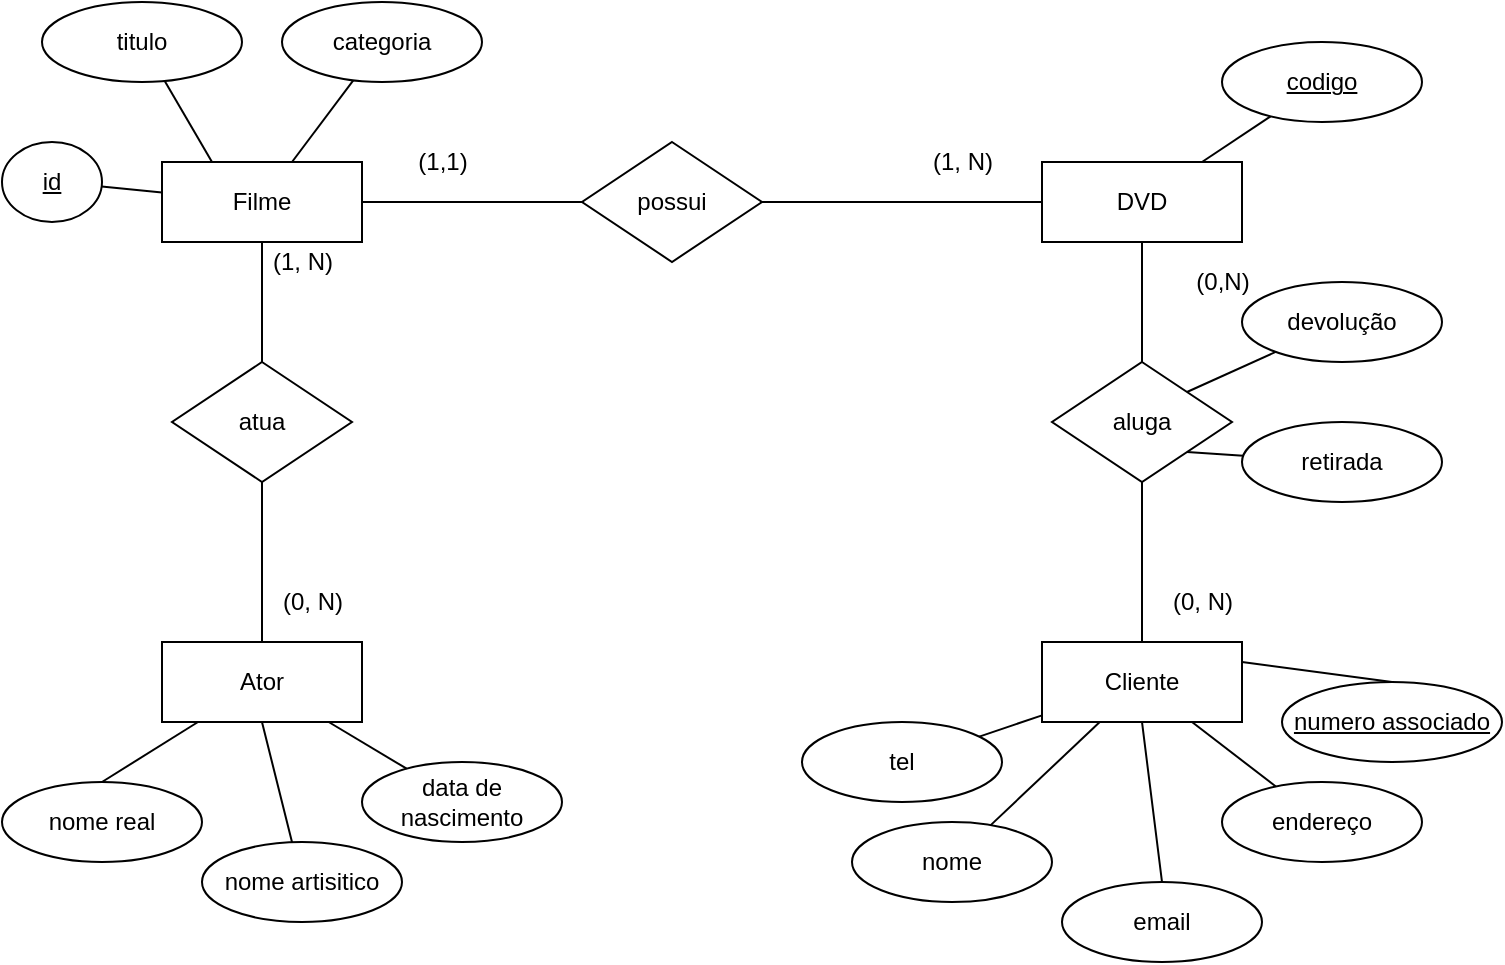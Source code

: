 <mxfile version="13.7.1" type="device"><diagram id="SYCFguNRqb0-5hOYXvLq" name="Page-1"><mxGraphModel dx="752" dy="606" grid="1" gridSize="10" guides="1" tooltips="1" connect="1" arrows="1" fold="1" page="1" pageScale="1" pageWidth="827" pageHeight="1169" math="0" shadow="0"><root><mxCell id="0"/><mxCell id="1" parent="0"/><mxCell id="HovQ4hPCaY2gewWR5eLi-1" value="Filme" style="whiteSpace=wrap;html=1;align=center;" vertex="1" parent="1"><mxGeometry x="80" y="120" width="100" height="40" as="geometry"/></mxCell><mxCell id="HovQ4hPCaY2gewWR5eLi-2" value="nome" style="ellipse;whiteSpace=wrap;html=1;align=center;" vertex="1" parent="1"><mxGeometry x="425" y="450" width="100" height="40" as="geometry"/></mxCell><mxCell id="HovQ4hPCaY2gewWR5eLi-3" value="" style="endArrow=none;html=1;rounded=0;" edge="1" parent="1" source="HovQ4hPCaY2gewWR5eLi-6" target="HovQ4hPCaY2gewWR5eLi-20"><mxGeometry relative="1" as="geometry"><mxPoint x="570" y="50" as="sourcePoint"/><mxPoint x="730" y="50" as="targetPoint"/></mxGeometry></mxCell><mxCell id="HovQ4hPCaY2gewWR5eLi-4" value="Ator" style="whiteSpace=wrap;html=1;align=center;" vertex="1" parent="1"><mxGeometry x="80" y="360" width="100" height="40" as="geometry"/></mxCell><mxCell id="HovQ4hPCaY2gewWR5eLi-5" value="Cliente" style="whiteSpace=wrap;html=1;align=center;" vertex="1" parent="1"><mxGeometry x="520" y="360" width="100" height="40" as="geometry"/></mxCell><mxCell id="HovQ4hPCaY2gewWR5eLi-6" value="DVD" style="whiteSpace=wrap;html=1;align=center;" vertex="1" parent="1"><mxGeometry x="520" y="120" width="100" height="40" as="geometry"/></mxCell><mxCell id="HovQ4hPCaY2gewWR5eLi-7" value="nome real" style="ellipse;whiteSpace=wrap;html=1;align=center;" vertex="1" parent="1"><mxGeometry y="430" width="100" height="40" as="geometry"/></mxCell><mxCell id="HovQ4hPCaY2gewWR5eLi-8" value="nome artisitico" style="ellipse;whiteSpace=wrap;html=1;align=center;" vertex="1" parent="1"><mxGeometry x="100" y="460" width="100" height="40" as="geometry"/></mxCell><mxCell id="HovQ4hPCaY2gewWR5eLi-9" value="data de nascimento" style="ellipse;whiteSpace=wrap;html=1;align=center;" vertex="1" parent="1"><mxGeometry x="180" y="420" width="100" height="40" as="geometry"/></mxCell><mxCell id="HovQ4hPCaY2gewWR5eLi-10" value="" style="endArrow=none;html=1;rounded=0;exitX=0.5;exitY=0;exitDx=0;exitDy=0;" edge="1" parent="1" source="HovQ4hPCaY2gewWR5eLi-7" target="HovQ4hPCaY2gewWR5eLi-4"><mxGeometry relative="1" as="geometry"><mxPoint x="570" y="50" as="sourcePoint"/><mxPoint x="730" y="50" as="targetPoint"/></mxGeometry></mxCell><mxCell id="HovQ4hPCaY2gewWR5eLi-11" value="" style="endArrow=none;html=1;rounded=0;entryX=0.5;entryY=1;entryDx=0;entryDy=0;" edge="1" parent="1" source="HovQ4hPCaY2gewWR5eLi-8" target="HovQ4hPCaY2gewWR5eLi-4"><mxGeometry relative="1" as="geometry"><mxPoint x="60" y="470" as="sourcePoint"/><mxPoint x="114.444" y="400" as="targetPoint"/></mxGeometry></mxCell><mxCell id="HovQ4hPCaY2gewWR5eLi-12" value="" style="endArrow=none;html=1;rounded=0;" edge="1" parent="1" source="HovQ4hPCaY2gewWR5eLi-9" target="HovQ4hPCaY2gewWR5eLi-4"><mxGeometry relative="1" as="geometry"><mxPoint x="70" y="480" as="sourcePoint"/><mxPoint x="124.444" y="410" as="targetPoint"/></mxGeometry></mxCell><mxCell id="HovQ4hPCaY2gewWR5eLi-13" value="titulo" style="ellipse;whiteSpace=wrap;html=1;align=center;" vertex="1" parent="1"><mxGeometry x="20" y="40" width="100" height="40" as="geometry"/></mxCell><mxCell id="HovQ4hPCaY2gewWR5eLi-14" value="categoria" style="ellipse;whiteSpace=wrap;html=1;align=center;" vertex="1" parent="1"><mxGeometry x="140" y="40" width="100" height="40" as="geometry"/></mxCell><mxCell id="HovQ4hPCaY2gewWR5eLi-15" value="&lt;div&gt;id&lt;/div&gt;" style="ellipse;whiteSpace=wrap;html=1;align=center;fontStyle=4" vertex="1" parent="1"><mxGeometry y="110" width="50" height="40" as="geometry"/></mxCell><mxCell id="HovQ4hPCaY2gewWR5eLi-16" value="" style="endArrow=none;html=1;rounded=0;" edge="1" parent="1" source="HovQ4hPCaY2gewWR5eLi-15" target="HovQ4hPCaY2gewWR5eLi-1"><mxGeometry relative="1" as="geometry"><mxPoint x="570" y="50" as="sourcePoint"/><mxPoint x="730" y="50" as="targetPoint"/></mxGeometry></mxCell><mxCell id="HovQ4hPCaY2gewWR5eLi-17" value="" style="endArrow=none;html=1;rounded=0;entryX=0.25;entryY=0;entryDx=0;entryDy=0;" edge="1" parent="1" source="HovQ4hPCaY2gewWR5eLi-13" target="HovQ4hPCaY2gewWR5eLi-1"><mxGeometry relative="1" as="geometry"><mxPoint x="49.84" y="132.258" as="sourcePoint"/><mxPoint x="80" y="135.238" as="targetPoint"/></mxGeometry></mxCell><mxCell id="HovQ4hPCaY2gewWR5eLi-18" value="" style="endArrow=none;html=1;rounded=0;" edge="1" parent="1" source="HovQ4hPCaY2gewWR5eLi-14" target="HovQ4hPCaY2gewWR5eLi-1"><mxGeometry relative="1" as="geometry"><mxPoint x="59.84" y="142.258" as="sourcePoint"/><mxPoint x="90" y="145.238" as="targetPoint"/></mxGeometry></mxCell><mxCell id="HovQ4hPCaY2gewWR5eLi-20" value="codigo" style="ellipse;whiteSpace=wrap;html=1;align=center;fontStyle=4" vertex="1" parent="1"><mxGeometry x="610" y="60" width="100" height="40" as="geometry"/></mxCell><mxCell id="HovQ4hPCaY2gewWR5eLi-21" value="endereço" style="ellipse;whiteSpace=wrap;html=1;align=center;" vertex="1" parent="1"><mxGeometry x="610" y="430" width="100" height="40" as="geometry"/></mxCell><mxCell id="HovQ4hPCaY2gewWR5eLi-22" value="tel" style="ellipse;whiteSpace=wrap;html=1;align=center;" vertex="1" parent="1"><mxGeometry x="400" y="400" width="100" height="40" as="geometry"/></mxCell><mxCell id="HovQ4hPCaY2gewWR5eLi-23" value="email" style="ellipse;whiteSpace=wrap;html=1;align=center;" vertex="1" parent="1"><mxGeometry x="530" y="480" width="100" height="40" as="geometry"/></mxCell><mxCell id="HovQ4hPCaY2gewWR5eLi-24" value="numero associado" style="ellipse;whiteSpace=wrap;html=1;align=center;fontStyle=4" vertex="1" parent="1"><mxGeometry x="640" y="380" width="110" height="40" as="geometry"/></mxCell><mxCell id="HovQ4hPCaY2gewWR5eLi-25" value="" style="endArrow=none;html=1;rounded=0;" edge="1" parent="1" source="HovQ4hPCaY2gewWR5eLi-2" target="HovQ4hPCaY2gewWR5eLi-5"><mxGeometry relative="1" as="geometry"><mxPoint x="600" y="120" as="sourcePoint"/><mxPoint x="634.275" y="97.15" as="targetPoint"/></mxGeometry></mxCell><mxCell id="HovQ4hPCaY2gewWR5eLi-26" value="" style="endArrow=none;html=1;rounded=0;exitX=0.5;exitY=0;exitDx=0;exitDy=0;entryX=0.5;entryY=1;entryDx=0;entryDy=0;" edge="1" parent="1" source="HovQ4hPCaY2gewWR5eLi-23" target="HovQ4hPCaY2gewWR5eLi-5"><mxGeometry relative="1" as="geometry"><mxPoint x="610" y="130" as="sourcePoint"/><mxPoint x="560" y="420" as="targetPoint"/></mxGeometry></mxCell><mxCell id="HovQ4hPCaY2gewWR5eLi-27" value="" style="endArrow=none;html=1;rounded=0;entryX=0.75;entryY=1;entryDx=0;entryDy=0;" edge="1" parent="1" source="HovQ4hPCaY2gewWR5eLi-21" target="HovQ4hPCaY2gewWR5eLi-5"><mxGeometry relative="1" as="geometry"><mxPoint x="620" y="140" as="sourcePoint"/><mxPoint x="654.275" y="117.15" as="targetPoint"/></mxGeometry></mxCell><mxCell id="HovQ4hPCaY2gewWR5eLi-28" value="" style="endArrow=none;html=1;rounded=0;" edge="1" parent="1" source="HovQ4hPCaY2gewWR5eLi-22" target="HovQ4hPCaY2gewWR5eLi-5"><mxGeometry relative="1" as="geometry"><mxPoint x="630" y="150" as="sourcePoint"/><mxPoint x="664.275" y="127.15" as="targetPoint"/></mxGeometry></mxCell><mxCell id="HovQ4hPCaY2gewWR5eLi-29" value="" style="endArrow=none;html=1;rounded=0;exitX=0.5;exitY=0;exitDx=0;exitDy=0;entryX=1;entryY=0.25;entryDx=0;entryDy=0;" edge="1" parent="1" source="HovQ4hPCaY2gewWR5eLi-24" target="HovQ4hPCaY2gewWR5eLi-5"><mxGeometry relative="1" as="geometry"><mxPoint x="640" y="160" as="sourcePoint"/><mxPoint x="674.275" y="137.15" as="targetPoint"/></mxGeometry></mxCell><mxCell id="HovQ4hPCaY2gewWR5eLi-30" value="aluga" style="shape=rhombus;perimeter=rhombusPerimeter;whiteSpace=wrap;html=1;align=center;" vertex="1" parent="1"><mxGeometry x="525" y="220" width="90" height="60" as="geometry"/></mxCell><mxCell id="HovQ4hPCaY2gewWR5eLi-31" value="atua" style="shape=rhombus;perimeter=rhombusPerimeter;whiteSpace=wrap;html=1;align=center;" vertex="1" parent="1"><mxGeometry x="85" y="220" width="90" height="60" as="geometry"/></mxCell><mxCell id="HovQ4hPCaY2gewWR5eLi-32" value="" style="endArrow=none;html=1;rounded=0;" edge="1" parent="1" source="HovQ4hPCaY2gewWR5eLi-4" target="HovQ4hPCaY2gewWR5eLi-31"><mxGeometry relative="1" as="geometry"><mxPoint x="145.025" y="460.099" as="sourcePoint"/><mxPoint x="130" y="400" as="targetPoint"/></mxGeometry></mxCell><mxCell id="HovQ4hPCaY2gewWR5eLi-33" value="" style="endArrow=none;html=1;rounded=0;" edge="1" parent="1" source="HovQ4hPCaY2gewWR5eLi-31" target="HovQ4hPCaY2gewWR5eLi-1"><mxGeometry relative="1" as="geometry"><mxPoint x="155.025" y="470.099" as="sourcePoint"/><mxPoint x="140" y="410" as="targetPoint"/></mxGeometry></mxCell><mxCell id="HovQ4hPCaY2gewWR5eLi-34" value="possui" style="shape=rhombus;perimeter=rhombusPerimeter;whiteSpace=wrap;html=1;align=center;" vertex="1" parent="1"><mxGeometry x="290" y="110" width="90" height="60" as="geometry"/></mxCell><mxCell id="HovQ4hPCaY2gewWR5eLi-35" value="" style="endArrow=none;html=1;rounded=0;exitX=0;exitY=0.5;exitDx=0;exitDy=0;entryX=1;entryY=0.5;entryDx=0;entryDy=0;" edge="1" parent="1" source="HovQ4hPCaY2gewWR5eLi-34" target="HovQ4hPCaY2gewWR5eLi-1"><mxGeometry relative="1" as="geometry"><mxPoint x="130" y="220" as="sourcePoint"/><mxPoint x="130" y="160" as="targetPoint"/></mxGeometry></mxCell><mxCell id="HovQ4hPCaY2gewWR5eLi-36" value="" style="endArrow=none;html=1;rounded=0;exitX=0;exitY=0.5;exitDx=0;exitDy=0;" edge="1" parent="1" source="HovQ4hPCaY2gewWR5eLi-6" target="HovQ4hPCaY2gewWR5eLi-34"><mxGeometry relative="1" as="geometry"><mxPoint x="140" y="230" as="sourcePoint"/><mxPoint x="140" y="170" as="targetPoint"/></mxGeometry></mxCell><mxCell id="HovQ4hPCaY2gewWR5eLi-37" value="" style="endArrow=none;html=1;rounded=0;exitX=0.5;exitY=1;exitDx=0;exitDy=0;entryX=0.5;entryY=0;entryDx=0;entryDy=0;" edge="1" parent="1" source="HovQ4hPCaY2gewWR5eLi-6" target="HovQ4hPCaY2gewWR5eLi-30"><mxGeometry relative="1" as="geometry"><mxPoint x="520" y="140" as="sourcePoint"/><mxPoint x="380" y="140" as="targetPoint"/></mxGeometry></mxCell><mxCell id="HovQ4hPCaY2gewWR5eLi-38" value="" style="endArrow=none;html=1;rounded=0;exitX=0.5;exitY=1;exitDx=0;exitDy=0;entryX=0.5;entryY=0;entryDx=0;entryDy=0;" edge="1" parent="1" source="HovQ4hPCaY2gewWR5eLi-30" target="HovQ4hPCaY2gewWR5eLi-5"><mxGeometry relative="1" as="geometry"><mxPoint x="570" y="160" as="sourcePoint"/><mxPoint x="570" y="220" as="targetPoint"/></mxGeometry></mxCell><mxCell id="HovQ4hPCaY2gewWR5eLi-39" value="(1, N)" style="text;html=1;align=center;verticalAlign=middle;resizable=0;points=[];autosize=1;" vertex="1" parent="1"><mxGeometry x="130" y="160" width="40" height="20" as="geometry"/></mxCell><mxCell id="HovQ4hPCaY2gewWR5eLi-40" value="(0, N)" style="text;html=1;align=center;verticalAlign=middle;resizable=0;points=[];autosize=1;" vertex="1" parent="1"><mxGeometry x="135" y="330" width="40" height="20" as="geometry"/></mxCell><mxCell id="HovQ4hPCaY2gewWR5eLi-41" value="(1, N)" style="text;html=1;align=center;verticalAlign=middle;resizable=0;points=[];autosize=1;" vertex="1" parent="1"><mxGeometry x="460" y="110" width="40" height="20" as="geometry"/></mxCell><mxCell id="HovQ4hPCaY2gewWR5eLi-42" value="(1,1)" style="text;html=1;align=center;verticalAlign=middle;resizable=0;points=[];autosize=1;" vertex="1" parent="1"><mxGeometry x="200" y="110" width="40" height="20" as="geometry"/></mxCell><mxCell id="HovQ4hPCaY2gewWR5eLi-43" value="(0, N)" style="text;html=1;align=center;verticalAlign=middle;resizable=0;points=[];autosize=1;" vertex="1" parent="1"><mxGeometry x="580" y="330" width="40" height="20" as="geometry"/></mxCell><mxCell id="HovQ4hPCaY2gewWR5eLi-44" value="(0,N)" style="text;html=1;align=center;verticalAlign=middle;resizable=0;points=[];autosize=1;" vertex="1" parent="1"><mxGeometry x="590" y="170" width="40" height="20" as="geometry"/></mxCell><mxCell id="HovQ4hPCaY2gewWR5eLi-45" value="devolução" style="ellipse;whiteSpace=wrap;html=1;align=center;" vertex="1" parent="1"><mxGeometry x="620" y="180" width="100" height="40" as="geometry"/></mxCell><mxCell id="HovQ4hPCaY2gewWR5eLi-46" value="retirada" style="ellipse;whiteSpace=wrap;html=1;align=center;" vertex="1" parent="1"><mxGeometry x="620" y="250" width="100" height="40" as="geometry"/></mxCell><mxCell id="HovQ4hPCaY2gewWR5eLi-47" value="" style="endArrow=none;html=1;rounded=0;entryX=1;entryY=0;entryDx=0;entryDy=0;" edge="1" parent="1" source="HovQ4hPCaY2gewWR5eLi-45" target="HovQ4hPCaY2gewWR5eLi-30"><mxGeometry relative="1" as="geometry"><mxPoint x="685" y="420" as="sourcePoint"/><mxPoint x="620" y="370" as="targetPoint"/></mxGeometry></mxCell><mxCell id="HovQ4hPCaY2gewWR5eLi-48" value="" style="endArrow=none;html=1;rounded=0;entryX=1;entryY=1;entryDx=0;entryDy=0;" edge="1" parent="1" source="HovQ4hPCaY2gewWR5eLi-46" target="HovQ4hPCaY2gewWR5eLi-30"><mxGeometry relative="1" as="geometry"><mxPoint x="695" y="430" as="sourcePoint"/><mxPoint x="630" y="380" as="targetPoint"/></mxGeometry></mxCell></root></mxGraphModel></diagram></mxfile>